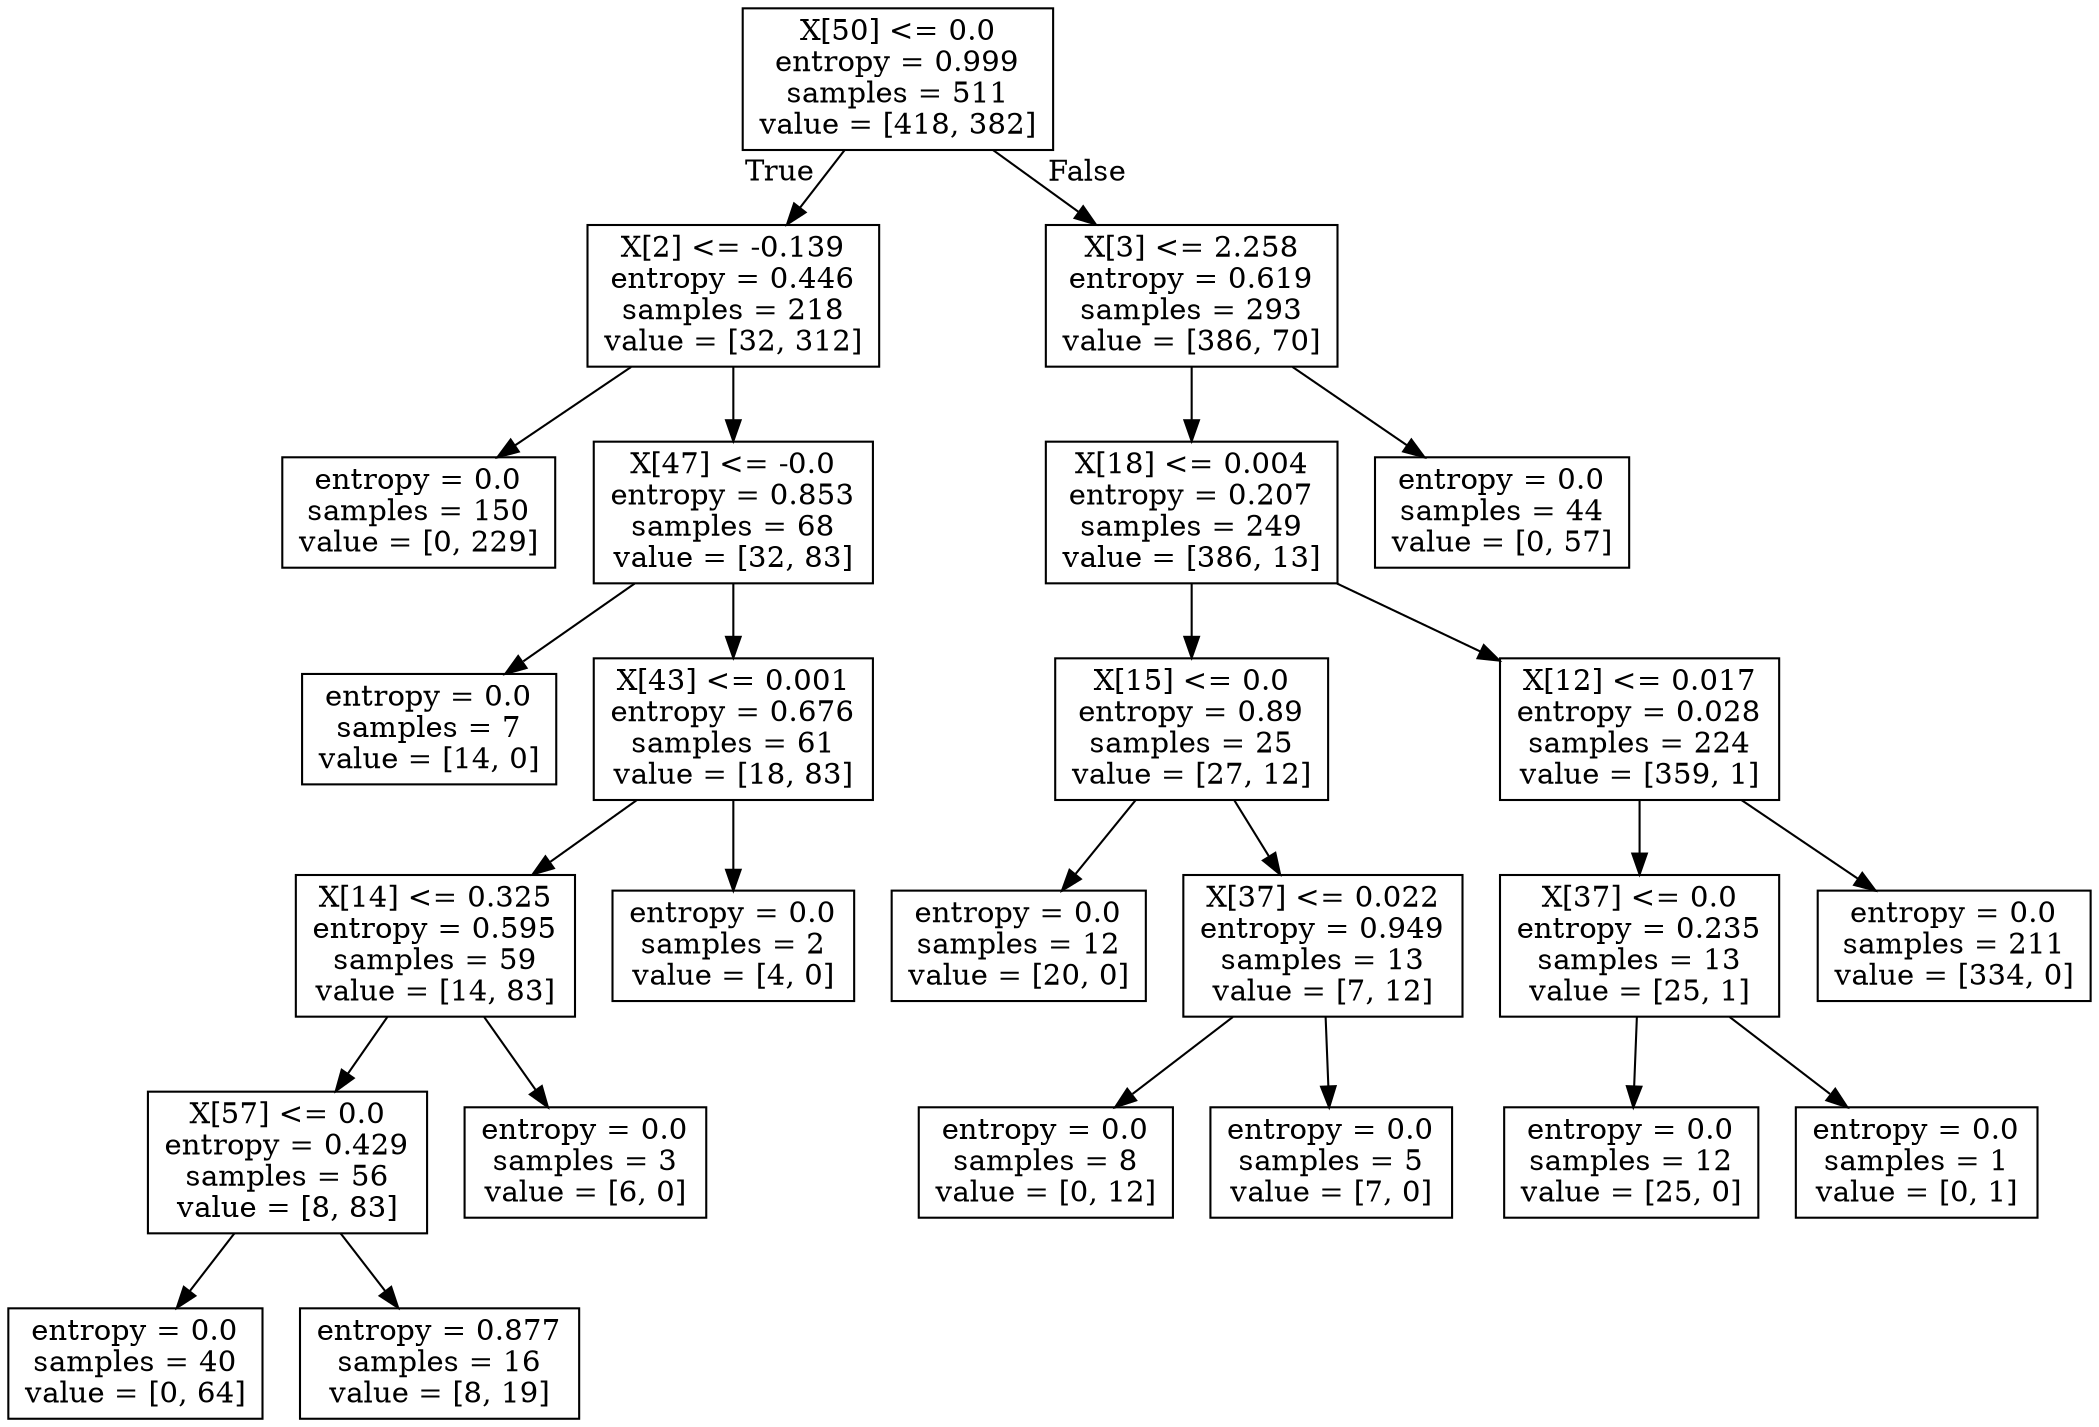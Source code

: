 digraph Tree {
node [shape=box] ;
0 [label="X[50] <= 0.0\nentropy = 0.999\nsamples = 511\nvalue = [418, 382]"] ;
1 [label="X[2] <= -0.139\nentropy = 0.446\nsamples = 218\nvalue = [32, 312]"] ;
0 -> 1 [labeldistance=2.5, labelangle=45, headlabel="True"] ;
2 [label="entropy = 0.0\nsamples = 150\nvalue = [0, 229]"] ;
1 -> 2 ;
3 [label="X[47] <= -0.0\nentropy = 0.853\nsamples = 68\nvalue = [32, 83]"] ;
1 -> 3 ;
4 [label="entropy = 0.0\nsamples = 7\nvalue = [14, 0]"] ;
3 -> 4 ;
5 [label="X[43] <= 0.001\nentropy = 0.676\nsamples = 61\nvalue = [18, 83]"] ;
3 -> 5 ;
6 [label="X[14] <= 0.325\nentropy = 0.595\nsamples = 59\nvalue = [14, 83]"] ;
5 -> 6 ;
7 [label="X[57] <= 0.0\nentropy = 0.429\nsamples = 56\nvalue = [8, 83]"] ;
6 -> 7 ;
8 [label="entropy = 0.0\nsamples = 40\nvalue = [0, 64]"] ;
7 -> 8 ;
9 [label="entropy = 0.877\nsamples = 16\nvalue = [8, 19]"] ;
7 -> 9 ;
10 [label="entropy = 0.0\nsamples = 3\nvalue = [6, 0]"] ;
6 -> 10 ;
11 [label="entropy = 0.0\nsamples = 2\nvalue = [4, 0]"] ;
5 -> 11 ;
12 [label="X[3] <= 2.258\nentropy = 0.619\nsamples = 293\nvalue = [386, 70]"] ;
0 -> 12 [labeldistance=2.5, labelangle=-45, headlabel="False"] ;
13 [label="X[18] <= 0.004\nentropy = 0.207\nsamples = 249\nvalue = [386, 13]"] ;
12 -> 13 ;
14 [label="X[15] <= 0.0\nentropy = 0.89\nsamples = 25\nvalue = [27, 12]"] ;
13 -> 14 ;
15 [label="entropy = 0.0\nsamples = 12\nvalue = [20, 0]"] ;
14 -> 15 ;
16 [label="X[37] <= 0.022\nentropy = 0.949\nsamples = 13\nvalue = [7, 12]"] ;
14 -> 16 ;
17 [label="entropy = 0.0\nsamples = 8\nvalue = [0, 12]"] ;
16 -> 17 ;
18 [label="entropy = 0.0\nsamples = 5\nvalue = [7, 0]"] ;
16 -> 18 ;
19 [label="X[12] <= 0.017\nentropy = 0.028\nsamples = 224\nvalue = [359, 1]"] ;
13 -> 19 ;
20 [label="X[37] <= 0.0\nentropy = 0.235\nsamples = 13\nvalue = [25, 1]"] ;
19 -> 20 ;
21 [label="entropy = 0.0\nsamples = 12\nvalue = [25, 0]"] ;
20 -> 21 ;
22 [label="entropy = 0.0\nsamples = 1\nvalue = [0, 1]"] ;
20 -> 22 ;
23 [label="entropy = 0.0\nsamples = 211\nvalue = [334, 0]"] ;
19 -> 23 ;
24 [label="entropy = 0.0\nsamples = 44\nvalue = [0, 57]"] ;
12 -> 24 ;
}